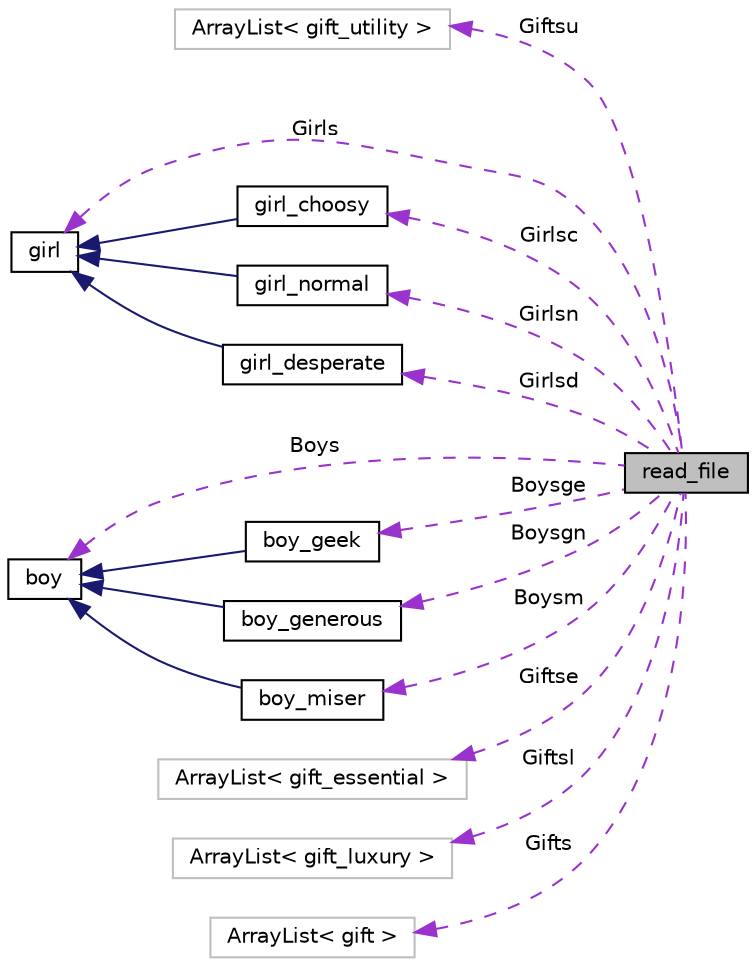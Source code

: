 digraph "read_file"
{
  edge [fontname="Helvetica",fontsize="10",labelfontname="Helvetica",labelfontsize="10"];
  node [fontname="Helvetica",fontsize="10",shape=record];
  rankdir="LR";
  Node1 [label="read_file",height=0.2,width=0.4,color="black", fillcolor="grey75", style="filled", fontcolor="black"];
  Node2 -> Node1 [dir="back",color="darkorchid3",fontsize="10",style="dashed",label=" Giftsu" ,fontname="Helvetica"];
  Node2 [label="ArrayList\< gift_utility \>",height=0.2,width=0.4,color="grey75", fillcolor="white", style="filled"];
  Node3 -> Node1 [dir="back",color="darkorchid3",fontsize="10",style="dashed",label=" Girlsc" ,fontname="Helvetica"];
  Node3 [label="girl_choosy",height=0.2,width=0.4,color="black", fillcolor="white", style="filled",URL="$classgirl__choosy.html"];
  Node4 -> Node3 [dir="back",color="midnightblue",fontsize="10",style="solid",fontname="Helvetica"];
  Node4 [label="girl",height=0.2,width=0.4,color="black", fillcolor="white", style="filled",URL="$classgirl.html"];
  Node5 -> Node1 [dir="back",color="darkorchid3",fontsize="10",style="dashed",label=" Girlsn" ,fontname="Helvetica"];
  Node5 [label="girl_normal",height=0.2,width=0.4,color="black", fillcolor="white", style="filled",URL="$classgirl__normal.html"];
  Node4 -> Node5 [dir="back",color="midnightblue",fontsize="10",style="solid",fontname="Helvetica"];
  Node6 -> Node1 [dir="back",color="darkorchid3",fontsize="10",style="dashed",label=" Boysge" ,fontname="Helvetica"];
  Node6 [label="boy_geek",height=0.2,width=0.4,color="black", fillcolor="white", style="filled",URL="$classboy__geek.html"];
  Node7 -> Node6 [dir="back",color="midnightblue",fontsize="10",style="solid",fontname="Helvetica"];
  Node7 [label="boy",height=0.2,width=0.4,color="black", fillcolor="white", style="filled",URL="$classboy.html"];
  Node8 -> Node1 [dir="back",color="darkorchid3",fontsize="10",style="dashed",label=" Giftse" ,fontname="Helvetica"];
  Node8 [label="ArrayList\< gift_essential \>",height=0.2,width=0.4,color="grey75", fillcolor="white", style="filled"];
  Node7 -> Node1 [dir="back",color="darkorchid3",fontsize="10",style="dashed",label=" Boys" ,fontname="Helvetica"];
  Node9 -> Node1 [dir="back",color="darkorchid3",fontsize="10",style="dashed",label=" Giftsl" ,fontname="Helvetica"];
  Node9 [label="ArrayList\< gift_luxury \>",height=0.2,width=0.4,color="grey75", fillcolor="white", style="filled"];
  Node10 -> Node1 [dir="back",color="darkorchid3",fontsize="10",style="dashed",label=" Boysgn" ,fontname="Helvetica"];
  Node10 [label="boy_generous",height=0.2,width=0.4,color="black", fillcolor="white", style="filled",URL="$classboy__generous.html"];
  Node7 -> Node10 [dir="back",color="midnightblue",fontsize="10",style="solid",fontname="Helvetica"];
  Node11 -> Node1 [dir="back",color="darkorchid3",fontsize="10",style="dashed",label=" Gifts" ,fontname="Helvetica"];
  Node11 [label="ArrayList\< gift \>",height=0.2,width=0.4,color="grey75", fillcolor="white", style="filled"];
  Node4 -> Node1 [dir="back",color="darkorchid3",fontsize="10",style="dashed",label=" Girls" ,fontname="Helvetica"];
  Node12 -> Node1 [dir="back",color="darkorchid3",fontsize="10",style="dashed",label=" Girlsd" ,fontname="Helvetica"];
  Node12 [label="girl_desperate",height=0.2,width=0.4,color="black", fillcolor="white", style="filled",URL="$classgirl__desperate.html"];
  Node4 -> Node12 [dir="back",color="midnightblue",fontsize="10",style="solid",fontname="Helvetica"];
  Node13 -> Node1 [dir="back",color="darkorchid3",fontsize="10",style="dashed",label=" Boysm" ,fontname="Helvetica"];
  Node13 [label="boy_miser",height=0.2,width=0.4,color="black", fillcolor="white", style="filled",URL="$classboy__miser.html"];
  Node7 -> Node13 [dir="back",color="midnightblue",fontsize="10",style="solid",fontname="Helvetica"];
}
